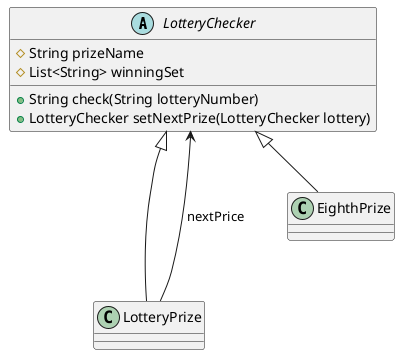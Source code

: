 @startuml
'https://plantuml.com/class-diagram

abstract class LotteryChecker {
    # String prizeName
    # List<String> winningSet
    + String check(String lotteryNumber)
    + LotteryChecker setNextPrize(LotteryChecker lottery)
}
class LotteryPrize
class EighthPrize

LotteryChecker <|-- LotteryPrize
LotteryChecker <|-- EighthPrize
LotteryChecker <--- LotteryPrize: nextPrice


@enduml